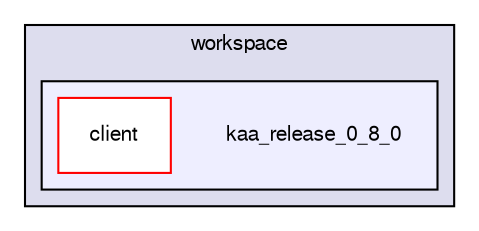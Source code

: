 digraph "/var/lib/jenkins/workspace/kaa_release_0_8_0" {
  bgcolor=transparent;
  compound=true
  node [ fontsize="10", fontname="FreeSans"];
  edge [ labelfontsize="10", labelfontname="FreeSans"];
  subgraph clusterdir_1dcd01091481739a08e0557cc0b23ccc {
    graph [ bgcolor="#ddddee", pencolor="black", label="workspace" fontname="FreeSans", fontsize="10", URL="dir_1dcd01091481739a08e0557cc0b23ccc.html"]
  subgraph clusterdir_6e6ebd6a7967e725fca156fb374ac5a3 {
    graph [ bgcolor="#eeeeff", pencolor="black", label="" URL="dir_6e6ebd6a7967e725fca156fb374ac5a3.html"];
    dir_6e6ebd6a7967e725fca156fb374ac5a3 [shape=plaintext label="kaa_release_0_8_0"];
    dir_664d25213500c08c27b93dbb9c456d8b [shape=box label="client" color="red" fillcolor="white" style="filled" URL="dir_664d25213500c08c27b93dbb9c456d8b.html"];
  }
  }
}
